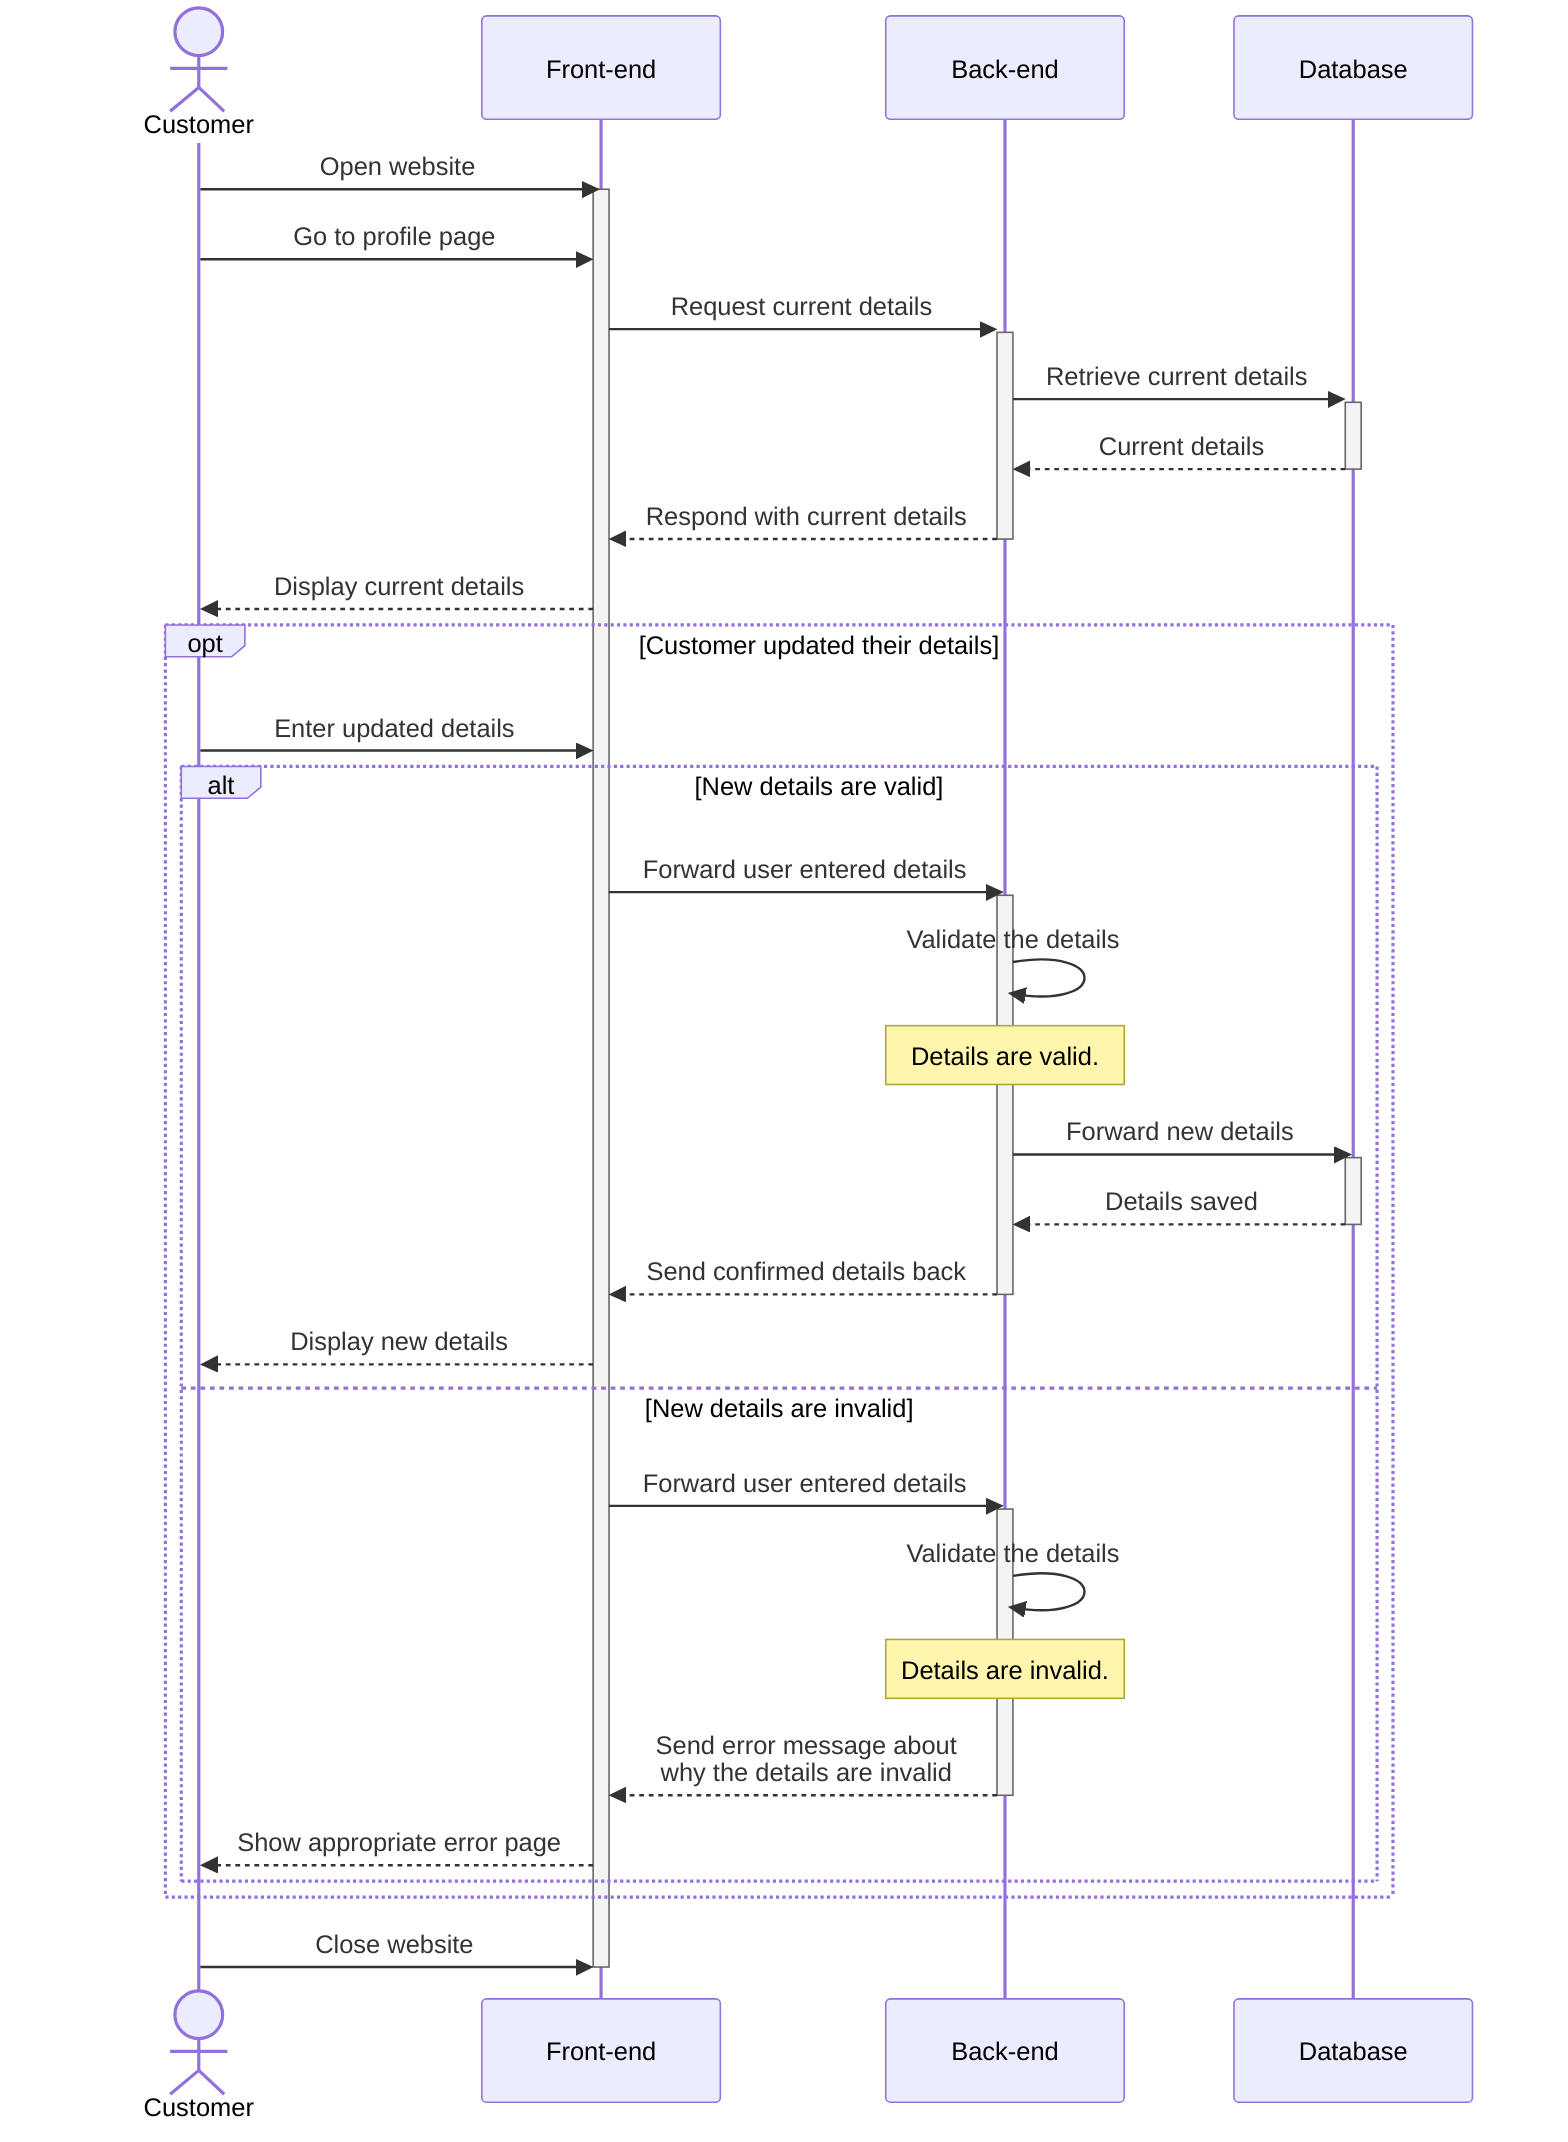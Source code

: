 sequenceDiagram
    actor Customer
    participant FE as Front-end
    participant BE as Back-end
    participant DB as Database

    Customer ->> FE: Open website
    activate FE
    Customer ->> FE: Go to profile page
    FE ->>+ BE: Request current details
    BE ->>+ DB: Retrieve current details
    DB -->>- BE: Current details
    BE -->>- FE: Respond with current details
    FE -->> Customer: Display current details
    opt Customer updated their details
        Customer ->> FE: Enter updated details
        alt New details are valid
            FE ->> BE: Forward user entered details
            activate BE
            BE ->> BE: Validate the details
            note over BE: Details are valid.
            BE ->> DB: Forward new details
            activate DB
            DB -->> BE: Details saved
            deactivate DB
            BE -->> FE: Send confirmed details back
            deactivate BE
            FE -->> Customer: Display new details
        else New details are invalid
            FE ->> BE: Forward user entered details
            activate BE
            BE ->> BE: Validate the details
            note over BE: Details are invalid.
            BE -->> FE: Send error message about<br>why the details are invalid
            deactivate BE
            FE -->> Customer: Show appropriate error page
        end
    end

    Customer ->> FE: Close website
    deactivate FE